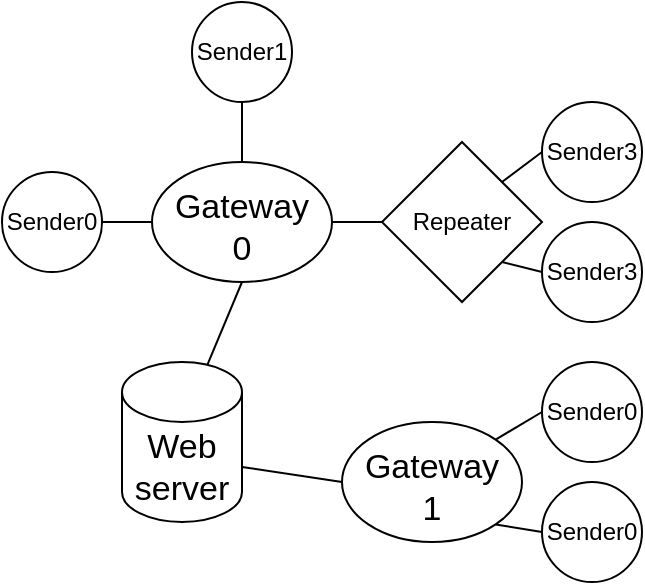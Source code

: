 <mxfile version="21.5.2" type="device">
  <diagram name="Page-1" id="1YMs_SUl13iGtnZm118J">
    <mxGraphModel dx="790" dy="823" grid="1" gridSize="10" guides="1" tooltips="1" connect="1" arrows="1" fold="1" page="1" pageScale="1" pageWidth="850" pageHeight="1100" math="0" shadow="0">
      <root>
        <mxCell id="0" />
        <mxCell id="1" parent="0" />
        <mxCell id="oouCqWtVGJKAs0fREIfP-23" value="" style="edgeStyle=orthogonalEdgeStyle;rounded=0;orthogonalLoop=1;jettySize=auto;html=1;strokeColor=default;endArrow=none;endFill=0;" parent="1" source="oouCqWtVGJKAs0fREIfP-3" target="oouCqWtVGJKAs0fREIfP-11" edge="1">
          <mxGeometry relative="1" as="geometry" />
        </mxCell>
        <mxCell id="oouCqWtVGJKAs0fREIfP-31" style="rounded=0;orthogonalLoop=1;jettySize=auto;html=1;exitX=0.5;exitY=1;exitDx=0;exitDy=0;entryX=0.7;entryY=0.038;entryDx=0;entryDy=0;entryPerimeter=0;endArrow=none;endFill=0;" parent="1" source="oouCqWtVGJKAs0fREIfP-3" target="oouCqWtVGJKAs0fREIfP-28" edge="1">
          <mxGeometry relative="1" as="geometry" />
        </mxCell>
        <mxCell id="oouCqWtVGJKAs0fREIfP-3" value="&lt;div style=&quot;font-size: 17px;&quot;&gt;&lt;font style=&quot;font-size: 17px;&quot;&gt;Gateway&lt;/font&gt;&lt;/div&gt;&lt;div style=&quot;font-size: 17px;&quot;&gt;&lt;font style=&quot;font-size: 17px;&quot;&gt;0&lt;br style=&quot;font-size: 17px;&quot;&gt;&lt;/font&gt;&lt;/div&gt;" style="ellipse;whiteSpace=wrap;html=1;fontSize=17;spacingTop=5;" parent="1" vertex="1">
          <mxGeometry x="355" y="310" width="90" height="60" as="geometry" />
        </mxCell>
        <mxCell id="oouCqWtVGJKAs0fREIfP-18" style="edgeStyle=orthogonalEdgeStyle;rounded=0;orthogonalLoop=1;jettySize=auto;html=1;exitX=1;exitY=0.5;exitDx=0;exitDy=0;entryX=0;entryY=0.5;entryDx=0;entryDy=0;endArrow=none;endFill=0;" parent="1" source="oouCqWtVGJKAs0fREIfP-4" target="oouCqWtVGJKAs0fREIfP-3" edge="1">
          <mxGeometry relative="1" as="geometry" />
        </mxCell>
        <mxCell id="oouCqWtVGJKAs0fREIfP-4" value="Sender0" style="ellipse;whiteSpace=wrap;html=1;aspect=fixed;" parent="1" vertex="1">
          <mxGeometry x="280" y="315" width="50" height="50" as="geometry" />
        </mxCell>
        <mxCell id="oouCqWtVGJKAs0fREIfP-17" style="edgeStyle=orthogonalEdgeStyle;rounded=0;orthogonalLoop=1;jettySize=auto;html=1;exitX=0.5;exitY=1;exitDx=0;exitDy=0;entryX=0.5;entryY=0;entryDx=0;entryDy=0;endArrow=none;endFill=0;" parent="1" source="oouCqWtVGJKAs0fREIfP-5" target="oouCqWtVGJKAs0fREIfP-3" edge="1">
          <mxGeometry relative="1" as="geometry" />
        </mxCell>
        <mxCell id="oouCqWtVGJKAs0fREIfP-5" value="Sender1" style="ellipse;whiteSpace=wrap;html=1;aspect=fixed;" parent="1" vertex="1">
          <mxGeometry x="375" y="230" width="50" height="50" as="geometry" />
        </mxCell>
        <mxCell id="oouCqWtVGJKAs0fREIfP-30" style="rounded=0;orthogonalLoop=1;jettySize=auto;html=1;exitX=0;exitY=0.5;exitDx=0;exitDy=0;entryX=1;entryY=0;entryDx=0;entryDy=0;endArrow=none;endFill=0;" parent="1" source="oouCqWtVGJKAs0fREIfP-8" target="oouCqWtVGJKAs0fREIfP-11" edge="1">
          <mxGeometry relative="1" as="geometry" />
        </mxCell>
        <mxCell id="oouCqWtVGJKAs0fREIfP-8" value="Sender3" style="ellipse;whiteSpace=wrap;html=1;aspect=fixed;" parent="1" vertex="1">
          <mxGeometry x="550" y="280" width="50" height="50" as="geometry" />
        </mxCell>
        <mxCell id="oouCqWtVGJKAs0fREIfP-27" style="rounded=0;orthogonalLoop=1;jettySize=auto;html=1;exitX=0;exitY=0.5;exitDx=0;exitDy=0;entryX=1;entryY=1;entryDx=0;entryDy=0;endArrow=none;endFill=0;" parent="1" source="oouCqWtVGJKAs0fREIfP-9" target="oouCqWtVGJKAs0fREIfP-11" edge="1">
          <mxGeometry relative="1" as="geometry" />
        </mxCell>
        <mxCell id="oouCqWtVGJKAs0fREIfP-9" value="Sender3" style="ellipse;whiteSpace=wrap;html=1;aspect=fixed;" parent="1" vertex="1">
          <mxGeometry x="550" y="340" width="50" height="50" as="geometry" />
        </mxCell>
        <mxCell id="oouCqWtVGJKAs0fREIfP-11" value="Repeater" style="rhombus;whiteSpace=wrap;html=1;" parent="1" vertex="1">
          <mxGeometry x="470" y="300" width="80" height="80" as="geometry" />
        </mxCell>
        <mxCell id="oouCqWtVGJKAs0fREIfP-28" value="Web server" style="shape=cylinder3;whiteSpace=wrap;html=1;boundedLbl=1;backgroundOutline=1;size=15;fontSize=17;" parent="1" vertex="1">
          <mxGeometry x="340" y="410" width="60" height="80" as="geometry" />
        </mxCell>
        <mxCell id="oouCqWtVGJKAs0fREIfP-46" style="rounded=0;orthogonalLoop=1;jettySize=auto;html=1;exitX=0;exitY=0.5;exitDx=0;exitDy=0;entryX=1;entryY=0;entryDx=0;entryDy=52.5;entryPerimeter=0;endArrow=none;endFill=0;" parent="1" source="oouCqWtVGJKAs0fREIfP-34" target="oouCqWtVGJKAs0fREIfP-28" edge="1">
          <mxGeometry relative="1" as="geometry" />
        </mxCell>
        <mxCell id="oouCqWtVGJKAs0fREIfP-34" value="&lt;div style=&quot;font-size: 17px;&quot;&gt;&lt;font style=&quot;font-size: 17px;&quot;&gt;Gateway&lt;/font&gt;&lt;/div&gt;&lt;div style=&quot;font-size: 17px;&quot;&gt;1&lt;br&gt;&lt;/div&gt;" style="ellipse;whiteSpace=wrap;html=1;fontSize=17;spacingTop=5;" parent="1" vertex="1">
          <mxGeometry x="450" y="440" width="90" height="60" as="geometry" />
        </mxCell>
        <mxCell id="oouCqWtVGJKAs0fREIfP-44" style="rounded=0;orthogonalLoop=1;jettySize=auto;html=1;exitX=0;exitY=0.5;exitDx=0;exitDy=0;entryX=1;entryY=0;entryDx=0;entryDy=0;endArrow=none;endFill=0;" parent="1" source="oouCqWtVGJKAs0fREIfP-40" target="oouCqWtVGJKAs0fREIfP-34" edge="1">
          <mxGeometry relative="1" as="geometry" />
        </mxCell>
        <mxCell id="oouCqWtVGJKAs0fREIfP-40" value="Sender0" style="ellipse;whiteSpace=wrap;html=1;aspect=fixed;" parent="1" vertex="1">
          <mxGeometry x="550" y="410" width="50" height="50" as="geometry" />
        </mxCell>
        <mxCell id="oouCqWtVGJKAs0fREIfP-45" style="rounded=0;orthogonalLoop=1;jettySize=auto;html=1;exitX=0;exitY=0.5;exitDx=0;exitDy=0;entryX=1;entryY=1;entryDx=0;entryDy=0;endArrow=none;endFill=0;" parent="1" source="oouCqWtVGJKAs0fREIfP-42" target="oouCqWtVGJKAs0fREIfP-34" edge="1">
          <mxGeometry relative="1" as="geometry" />
        </mxCell>
        <mxCell id="oouCqWtVGJKAs0fREIfP-42" value="Sender0" style="ellipse;whiteSpace=wrap;html=1;aspect=fixed;" parent="1" vertex="1">
          <mxGeometry x="550" y="470" width="50" height="50" as="geometry" />
        </mxCell>
      </root>
    </mxGraphModel>
  </diagram>
</mxfile>
